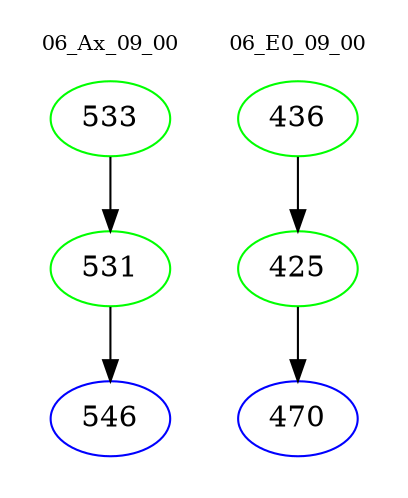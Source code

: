 digraph{
subgraph cluster_0 {
color = white
label = "06_Ax_09_00";
fontsize=10;
T0_533 [label="533", color="green"]
T0_533 -> T0_531 [color="black"]
T0_531 [label="531", color="green"]
T0_531 -> T0_546 [color="black"]
T0_546 [label="546", color="blue"]
}
subgraph cluster_1 {
color = white
label = "06_E0_09_00";
fontsize=10;
T1_436 [label="436", color="green"]
T1_436 -> T1_425 [color="black"]
T1_425 [label="425", color="green"]
T1_425 -> T1_470 [color="black"]
T1_470 [label="470", color="blue"]
}
}

